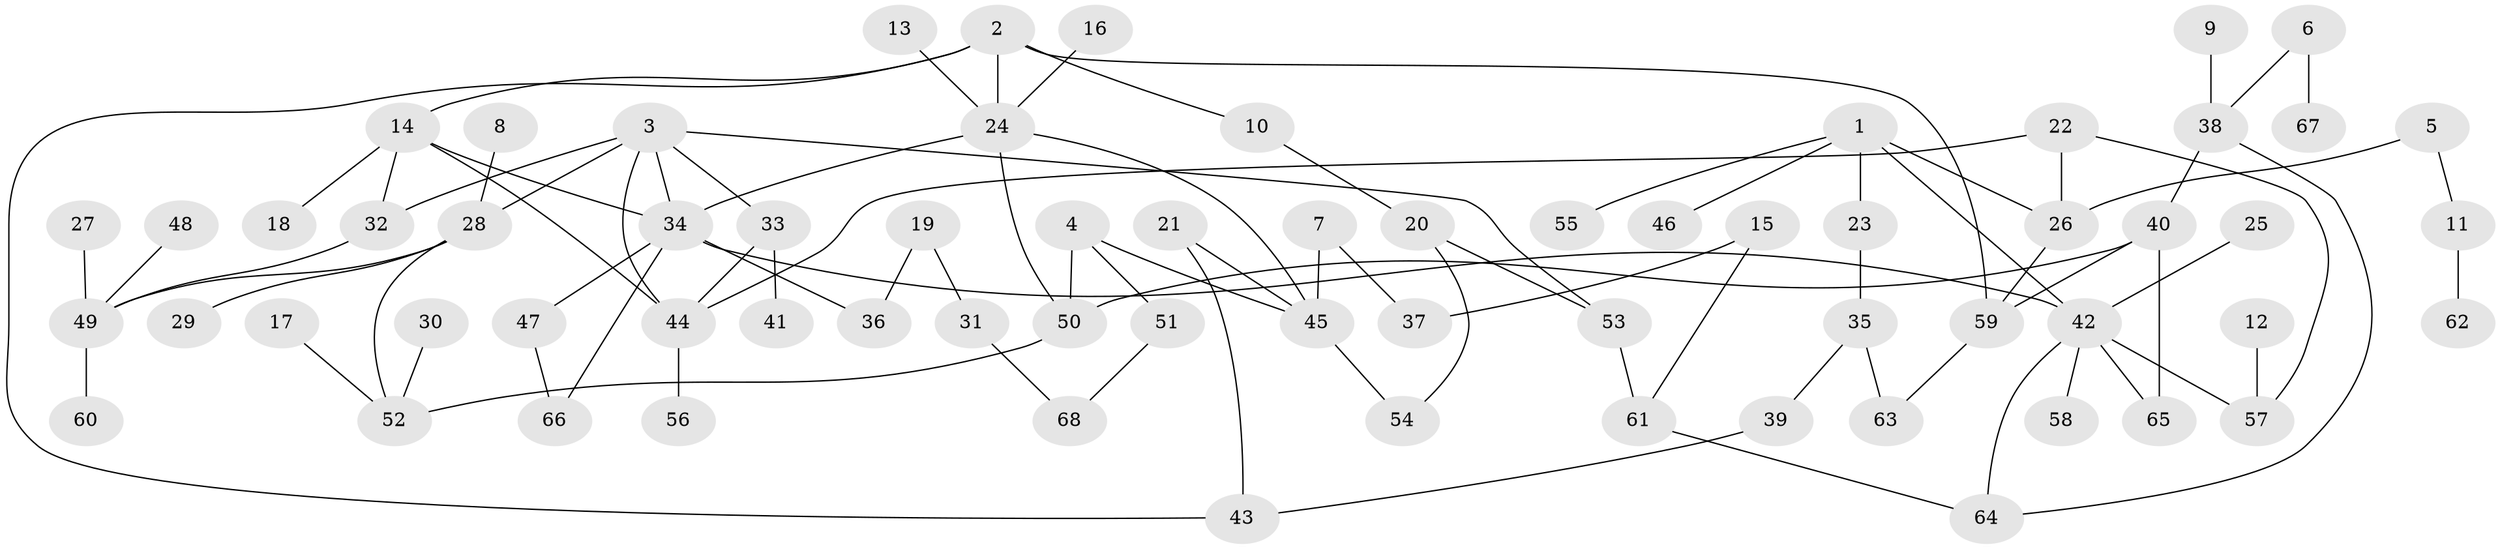 // original degree distribution, {3: 0.20588235294117646, 4: 0.09558823529411764, 7: 0.007352941176470588, 6: 0.04411764705882353, 1: 0.33088235294117646, 5: 0.014705882352941176, 2: 0.3014705882352941}
// Generated by graph-tools (version 1.1) at 2025/25/03/09/25 03:25:27]
// undirected, 68 vertices, 89 edges
graph export_dot {
graph [start="1"]
  node [color=gray90,style=filled];
  1;
  2;
  3;
  4;
  5;
  6;
  7;
  8;
  9;
  10;
  11;
  12;
  13;
  14;
  15;
  16;
  17;
  18;
  19;
  20;
  21;
  22;
  23;
  24;
  25;
  26;
  27;
  28;
  29;
  30;
  31;
  32;
  33;
  34;
  35;
  36;
  37;
  38;
  39;
  40;
  41;
  42;
  43;
  44;
  45;
  46;
  47;
  48;
  49;
  50;
  51;
  52;
  53;
  54;
  55;
  56;
  57;
  58;
  59;
  60;
  61;
  62;
  63;
  64;
  65;
  66;
  67;
  68;
  1 -- 23 [weight=1.0];
  1 -- 26 [weight=1.0];
  1 -- 42 [weight=1.0];
  1 -- 46 [weight=1.0];
  1 -- 55 [weight=1.0];
  2 -- 10 [weight=1.0];
  2 -- 14 [weight=1.0];
  2 -- 24 [weight=1.0];
  2 -- 43 [weight=1.0];
  2 -- 59 [weight=1.0];
  3 -- 28 [weight=1.0];
  3 -- 32 [weight=1.0];
  3 -- 33 [weight=1.0];
  3 -- 34 [weight=1.0];
  3 -- 44 [weight=1.0];
  3 -- 53 [weight=1.0];
  4 -- 45 [weight=1.0];
  4 -- 50 [weight=1.0];
  4 -- 51 [weight=1.0];
  5 -- 11 [weight=1.0];
  5 -- 26 [weight=1.0];
  6 -- 38 [weight=1.0];
  6 -- 67 [weight=1.0];
  7 -- 37 [weight=1.0];
  7 -- 45 [weight=1.0];
  8 -- 28 [weight=1.0];
  9 -- 38 [weight=1.0];
  10 -- 20 [weight=1.0];
  11 -- 62 [weight=1.0];
  12 -- 57 [weight=1.0];
  13 -- 24 [weight=1.0];
  14 -- 18 [weight=1.0];
  14 -- 32 [weight=1.0];
  14 -- 34 [weight=1.0];
  14 -- 44 [weight=1.0];
  15 -- 37 [weight=1.0];
  15 -- 61 [weight=1.0];
  16 -- 24 [weight=1.0];
  17 -- 52 [weight=1.0];
  19 -- 31 [weight=1.0];
  19 -- 36 [weight=1.0];
  20 -- 53 [weight=1.0];
  20 -- 54 [weight=1.0];
  21 -- 43 [weight=1.0];
  21 -- 45 [weight=1.0];
  22 -- 26 [weight=1.0];
  22 -- 44 [weight=1.0];
  22 -- 57 [weight=1.0];
  23 -- 35 [weight=1.0];
  24 -- 34 [weight=1.0];
  24 -- 45 [weight=1.0];
  24 -- 50 [weight=1.0];
  25 -- 42 [weight=1.0];
  26 -- 59 [weight=1.0];
  27 -- 49 [weight=1.0];
  28 -- 29 [weight=1.0];
  28 -- 49 [weight=1.0];
  28 -- 52 [weight=1.0];
  30 -- 52 [weight=1.0];
  31 -- 68 [weight=1.0];
  32 -- 49 [weight=1.0];
  33 -- 41 [weight=1.0];
  33 -- 44 [weight=1.0];
  34 -- 36 [weight=1.0];
  34 -- 42 [weight=1.0];
  34 -- 47 [weight=1.0];
  34 -- 66 [weight=1.0];
  35 -- 39 [weight=1.0];
  35 -- 63 [weight=1.0];
  38 -- 40 [weight=1.0];
  38 -- 64 [weight=1.0];
  39 -- 43 [weight=1.0];
  40 -- 50 [weight=1.0];
  40 -- 59 [weight=1.0];
  40 -- 65 [weight=1.0];
  42 -- 57 [weight=1.0];
  42 -- 58 [weight=1.0];
  42 -- 64 [weight=1.0];
  42 -- 65 [weight=1.0];
  44 -- 56 [weight=1.0];
  45 -- 54 [weight=1.0];
  47 -- 66 [weight=1.0];
  48 -- 49 [weight=1.0];
  49 -- 60 [weight=1.0];
  50 -- 52 [weight=1.0];
  51 -- 68 [weight=1.0];
  53 -- 61 [weight=2.0];
  59 -- 63 [weight=1.0];
  61 -- 64 [weight=1.0];
}
